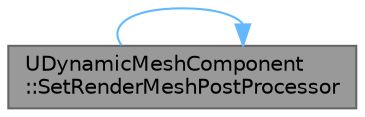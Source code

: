 digraph "UDynamicMeshComponent::SetRenderMeshPostProcessor"
{
 // INTERACTIVE_SVG=YES
 // LATEX_PDF_SIZE
  bgcolor="transparent";
  edge [fontname=Helvetica,fontsize=10,labelfontname=Helvetica,labelfontsize=10];
  node [fontname=Helvetica,fontsize=10,shape=box,height=0.2,width=0.4];
  rankdir="LR";
  Node1 [id="Node000001",label="UDynamicMeshComponent\l::SetRenderMeshPostProcessor",height=0.2,width=0.4,color="gray40", fillcolor="grey60", style="filled", fontcolor="black",tooltip="Add a render mesh processor, to be called before the mesh is sent for rendering."];
  Node1 -> Node1 [id="edge1_Node000001_Node000001",color="steelblue1",style="solid",tooltip=" "];
}
